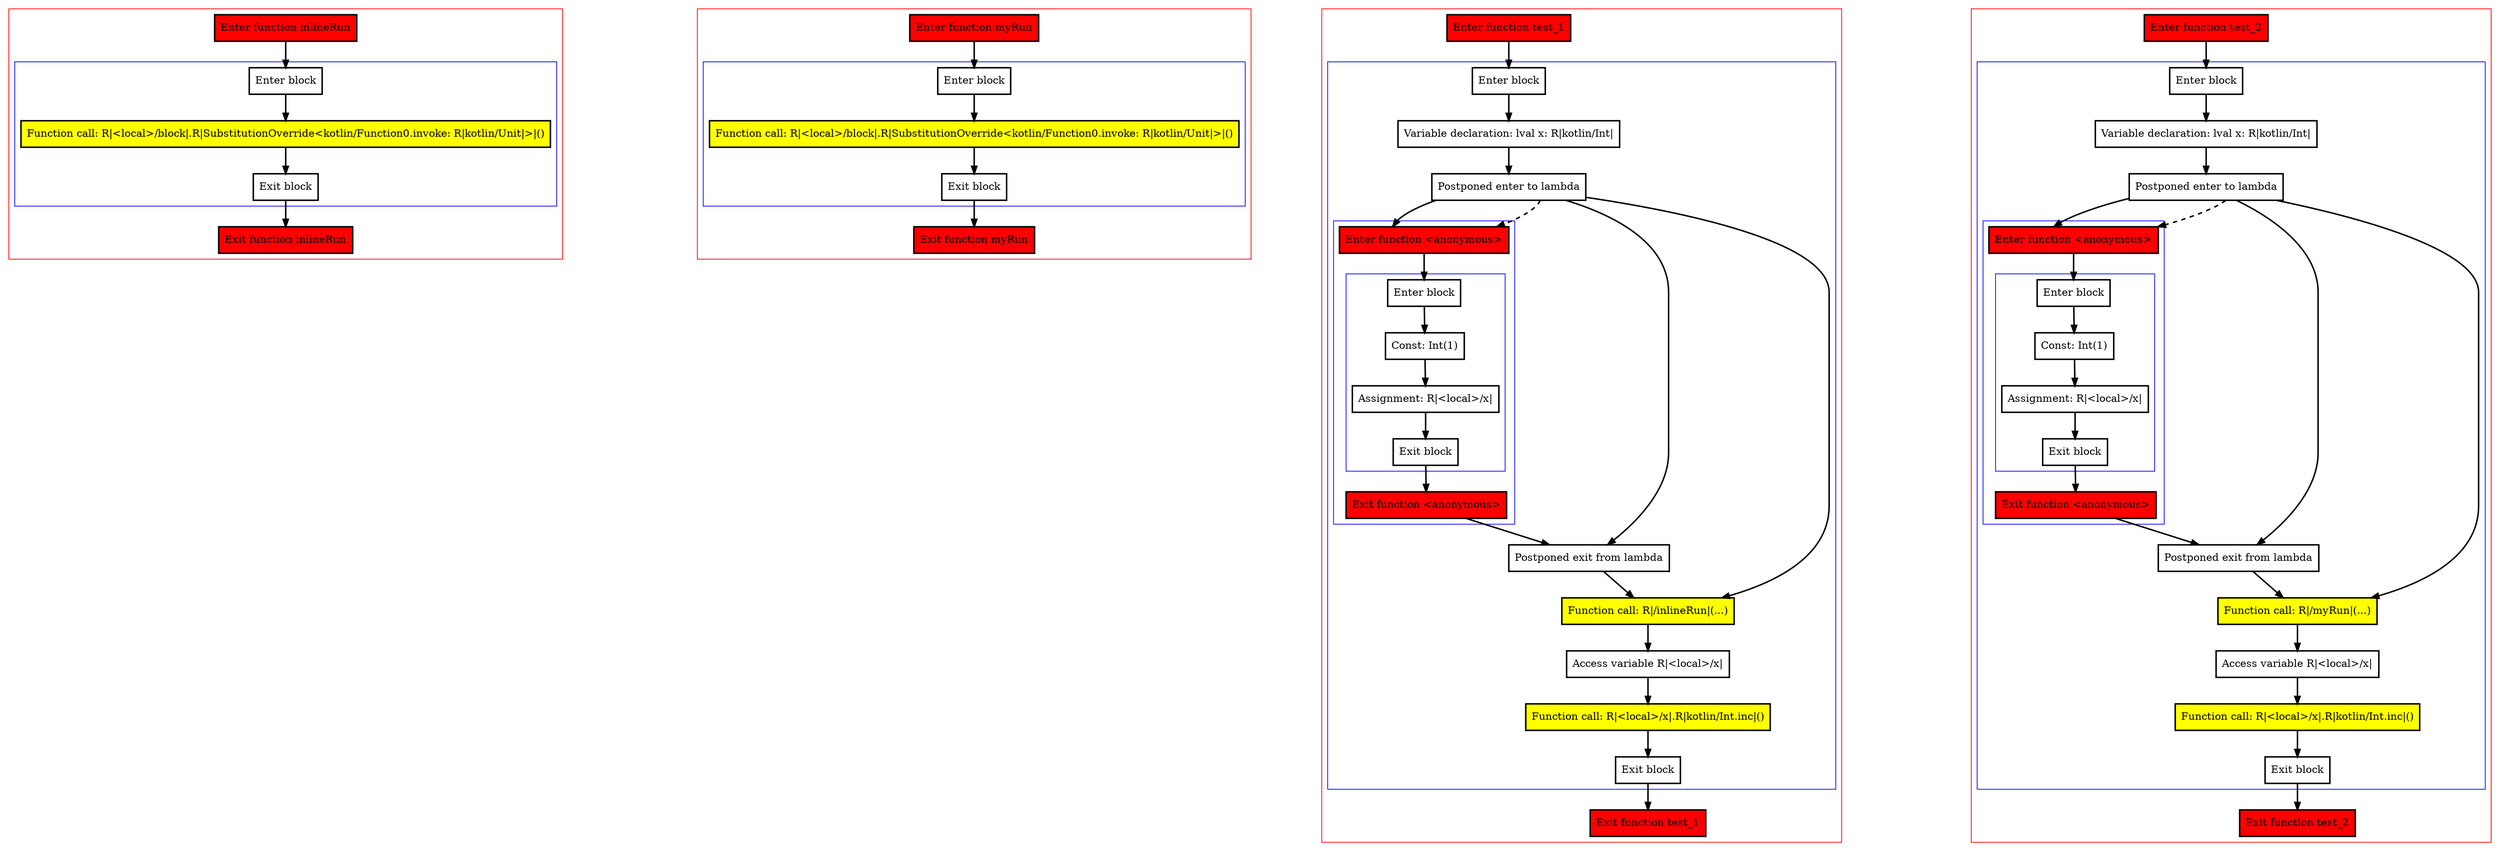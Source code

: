 digraph atMostOnce_kt {
    graph [nodesep=3]
    node [shape=box penwidth=2]
    edge [penwidth=2]

    subgraph cluster_0 {
        color=red
        0 [label="Enter function inlineRun" style="filled" fillcolor=red];
        subgraph cluster_1 {
            color=blue
            1 [label="Enter block"];
            2 [label="Function call: R|<local>/block|.R|SubstitutionOverride<kotlin/Function0.invoke: R|kotlin/Unit|>|()" style="filled" fillcolor=yellow];
            3 [label="Exit block"];
        }
        4 [label="Exit function inlineRun" style="filled" fillcolor=red];
    }
    0 -> {1};
    1 -> {2};
    2 -> {3};
    3 -> {4};

    subgraph cluster_2 {
        color=red
        5 [label="Enter function myRun" style="filled" fillcolor=red];
        subgraph cluster_3 {
            color=blue
            6 [label="Enter block"];
            7 [label="Function call: R|<local>/block|.R|SubstitutionOverride<kotlin/Function0.invoke: R|kotlin/Unit|>|()" style="filled" fillcolor=yellow];
            8 [label="Exit block"];
        }
        9 [label="Exit function myRun" style="filled" fillcolor=red];
    }
    5 -> {6};
    6 -> {7};
    7 -> {8};
    8 -> {9};

    subgraph cluster_4 {
        color=red
        10 [label="Enter function test_1" style="filled" fillcolor=red];
        subgraph cluster_5 {
            color=blue
            11 [label="Enter block"];
            12 [label="Variable declaration: lval x: R|kotlin/Int|"];
            13 [label="Postponed enter to lambda"];
            subgraph cluster_6 {
                color=blue
                14 [label="Enter function <anonymous>" style="filled" fillcolor=red];
                subgraph cluster_7 {
                    color=blue
                    15 [label="Enter block"];
                    16 [label="Const: Int(1)"];
                    17 [label="Assignment: R|<local>/x|"];
                    18 [label="Exit block"];
                }
                19 [label="Exit function <anonymous>" style="filled" fillcolor=red];
            }
            20 [label="Postponed exit from lambda"];
            21 [label="Function call: R|/inlineRun|(...)" style="filled" fillcolor=yellow];
            22 [label="Access variable R|<local>/x|"];
            23 [label="Function call: R|<local>/x|.R|kotlin/Int.inc|()" style="filled" fillcolor=yellow];
            24 [label="Exit block"];
        }
        25 [label="Exit function test_1" style="filled" fillcolor=red];
    }
    10 -> {11};
    11 -> {12};
    12 -> {13};
    13 -> {14 20 21};
    13 -> {14} [style=dashed];
    14 -> {15};
    15 -> {16};
    16 -> {17};
    17 -> {18};
    18 -> {19};
    19 -> {20};
    20 -> {21};
    21 -> {22};
    22 -> {23};
    23 -> {24};
    24 -> {25};

    subgraph cluster_8 {
        color=red
        26 [label="Enter function test_2" style="filled" fillcolor=red];
        subgraph cluster_9 {
            color=blue
            27 [label="Enter block"];
            28 [label="Variable declaration: lval x: R|kotlin/Int|"];
            29 [label="Postponed enter to lambda"];
            subgraph cluster_10 {
                color=blue
                30 [label="Enter function <anonymous>" style="filled" fillcolor=red];
                subgraph cluster_11 {
                    color=blue
                    31 [label="Enter block"];
                    32 [label="Const: Int(1)"];
                    33 [label="Assignment: R|<local>/x|"];
                    34 [label="Exit block"];
                }
                35 [label="Exit function <anonymous>" style="filled" fillcolor=red];
            }
            36 [label="Postponed exit from lambda"];
            37 [label="Function call: R|/myRun|(...)" style="filled" fillcolor=yellow];
            38 [label="Access variable R|<local>/x|"];
            39 [label="Function call: R|<local>/x|.R|kotlin/Int.inc|()" style="filled" fillcolor=yellow];
            40 [label="Exit block"];
        }
        41 [label="Exit function test_2" style="filled" fillcolor=red];
    }
    26 -> {27};
    27 -> {28};
    28 -> {29};
    29 -> {30 36 37};
    29 -> {30} [style=dashed];
    30 -> {31};
    31 -> {32};
    32 -> {33};
    33 -> {34};
    34 -> {35};
    35 -> {36};
    36 -> {37};
    37 -> {38};
    38 -> {39};
    39 -> {40};
    40 -> {41};

}
